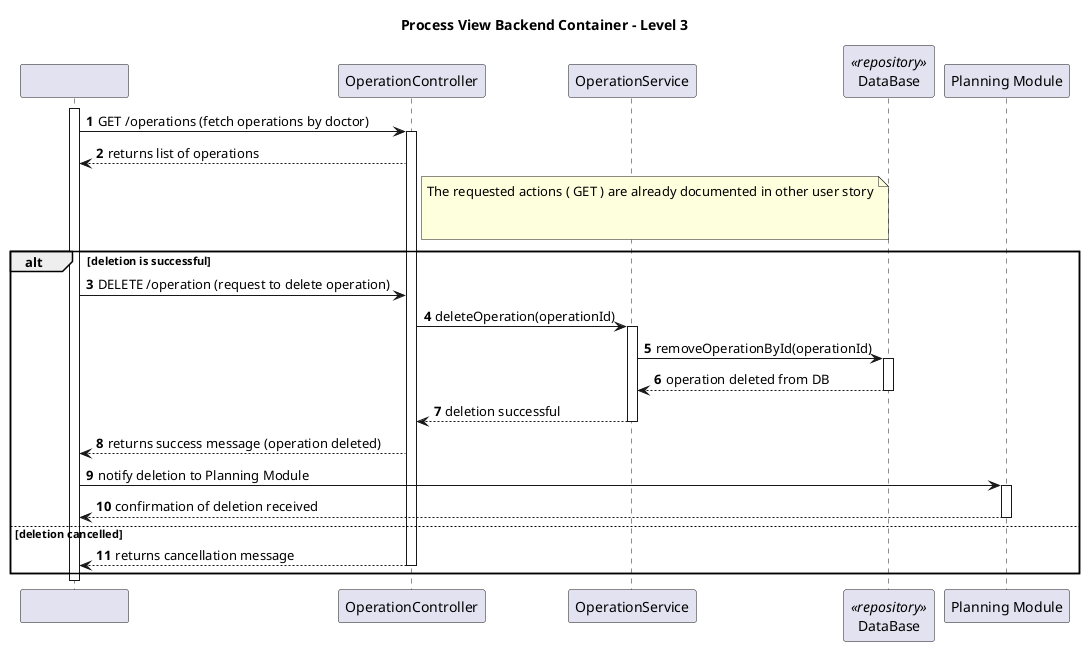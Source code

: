 ﻿@startuml
'https://plantuml.com/sequence-diagram

autonumber

participant "                          " as sys
participant "OperationController" as ctrl
participant "OperationService" as serv
participant "DataBase" as repo <<repository>>
participant "Planning Module" as planning

title Process View Backend Container - Level 3

activate sys


sys -> ctrl : GET /operations (fetch operations by doctor)

activate ctrl

ctrl --> sys: returns list of operations


note right of ctrl
  The requested actions ( GET ) are already documented in other user story


end note





deactivate repo


deactivate serv




alt deletion is successful

sys -> ctrl : DELETE /operation (request to delete operation)

    ctrl -> serv: deleteOperation(operationId)

    activate serv

    serv -> repo: removeOperationById(operationId)

    activate repo

    repo --> serv: operation deleted from DB

    deactivate repo

    serv --> ctrl: deletion successful

    deactivate serv

    ctrl --> sys: returns success message (operation deleted)

    sys -> planning: notify deletion to Planning Module

    activate planning

    planning --> sys: confirmation of deletion received

    deactivate planning

else deletion cancelled

    ctrl --> sys: returns cancellation message

    deactivate ctrl

end

deactivate sys
deactivate ctrl

@enduml
